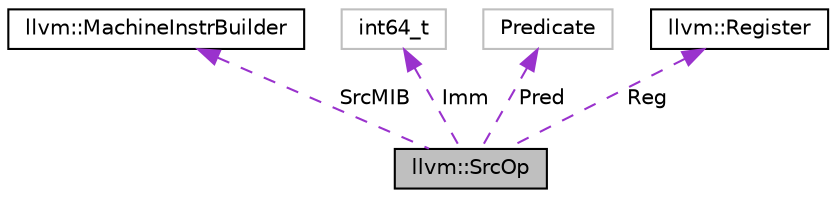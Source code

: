 digraph "llvm::SrcOp"
{
 // LATEX_PDF_SIZE
  bgcolor="transparent";
  edge [fontname="Helvetica",fontsize="10",labelfontname="Helvetica",labelfontsize="10"];
  node [fontname="Helvetica",fontsize="10",shape=record];
  Node1 [label="llvm::SrcOp",height=0.2,width=0.4,color="black", fillcolor="grey75", style="filled", fontcolor="black",tooltip=" "];
  Node2 -> Node1 [dir="back",color="darkorchid3",fontsize="10",style="dashed",label=" SrcMIB" ,fontname="Helvetica"];
  Node2 [label="llvm::MachineInstrBuilder",height=0.2,width=0.4,color="black",URL="$classllvm_1_1MachineInstrBuilder.html",tooltip=" "];
  Node3 -> Node1 [dir="back",color="darkorchid3",fontsize="10",style="dashed",label=" Imm" ,fontname="Helvetica"];
  Node3 [label="int64_t",height=0.2,width=0.4,color="grey75",tooltip=" "];
  Node4 -> Node1 [dir="back",color="darkorchid3",fontsize="10",style="dashed",label=" Pred" ,fontname="Helvetica"];
  Node4 [label="Predicate",height=0.2,width=0.4,color="grey75",tooltip=" "];
  Node5 -> Node1 [dir="back",color="darkorchid3",fontsize="10",style="dashed",label=" Reg" ,fontname="Helvetica"];
  Node5 [label="llvm::Register",height=0.2,width=0.4,color="black",URL="$classllvm_1_1Register.html",tooltip="Wrapper class representing virtual and physical registers."];
}
